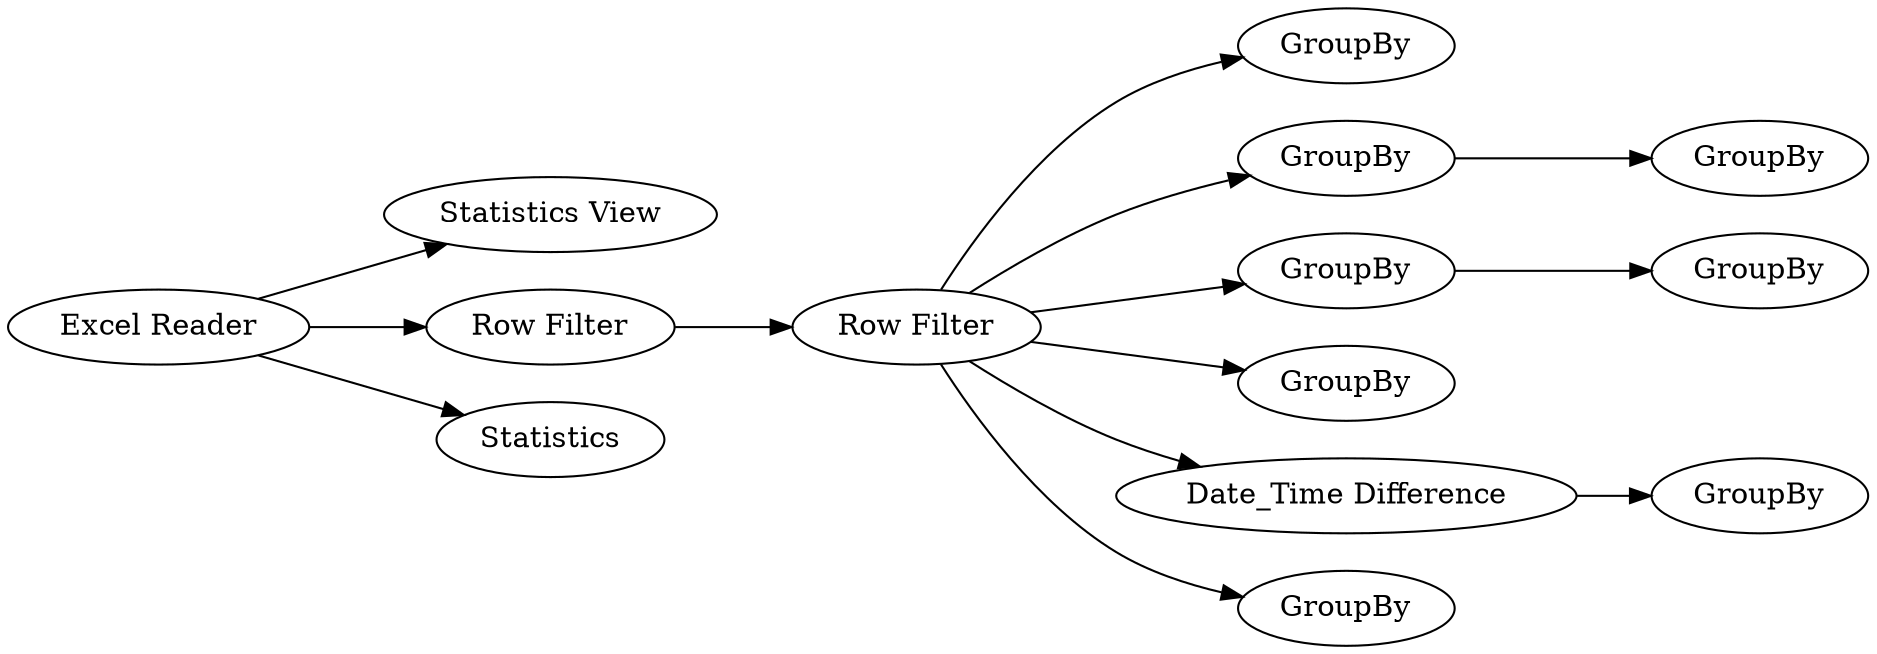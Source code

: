 digraph {
	1 -> 4
	6 -> 11
	15 -> 16
	13 -> 14
	6 -> 13
	6 -> 15
	6 -> 10
	9 -> 12
	5 -> 6
	6 -> 9
	6 -> 7
	1 -> 3
	1 -> 5
	5 [label="Row Filter"]
	16 [label=GroupBy]
	14 [label=GroupBy]
	13 [label=GroupBy]
	1 [label="Excel Reader"]
	7 [label=GroupBy]
	9 [label="Date_Time Difference"]
	11 [label=GroupBy]
	4 [label="Statistics View"]
	6 [label="Row Filter"]
	15 [label=GroupBy]
	12 [label=GroupBy]
	3 [label=Statistics]
	10 [label=GroupBy]
	rankdir=LR
}
